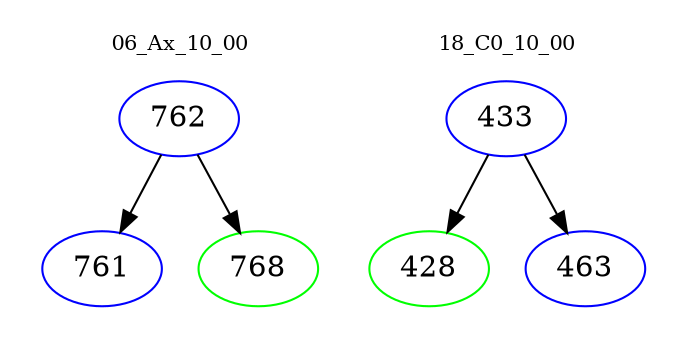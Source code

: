 digraph{
subgraph cluster_0 {
color = white
label = "06_Ax_10_00";
fontsize=10;
T0_762 [label="762", color="blue"]
T0_762 -> T0_761 [color="black"]
T0_761 [label="761", color="blue"]
T0_762 -> T0_768 [color="black"]
T0_768 [label="768", color="green"]
}
subgraph cluster_1 {
color = white
label = "18_C0_10_00";
fontsize=10;
T1_433 [label="433", color="blue"]
T1_433 -> T1_428 [color="black"]
T1_428 [label="428", color="green"]
T1_433 -> T1_463 [color="black"]
T1_463 [label="463", color="blue"]
}
}
